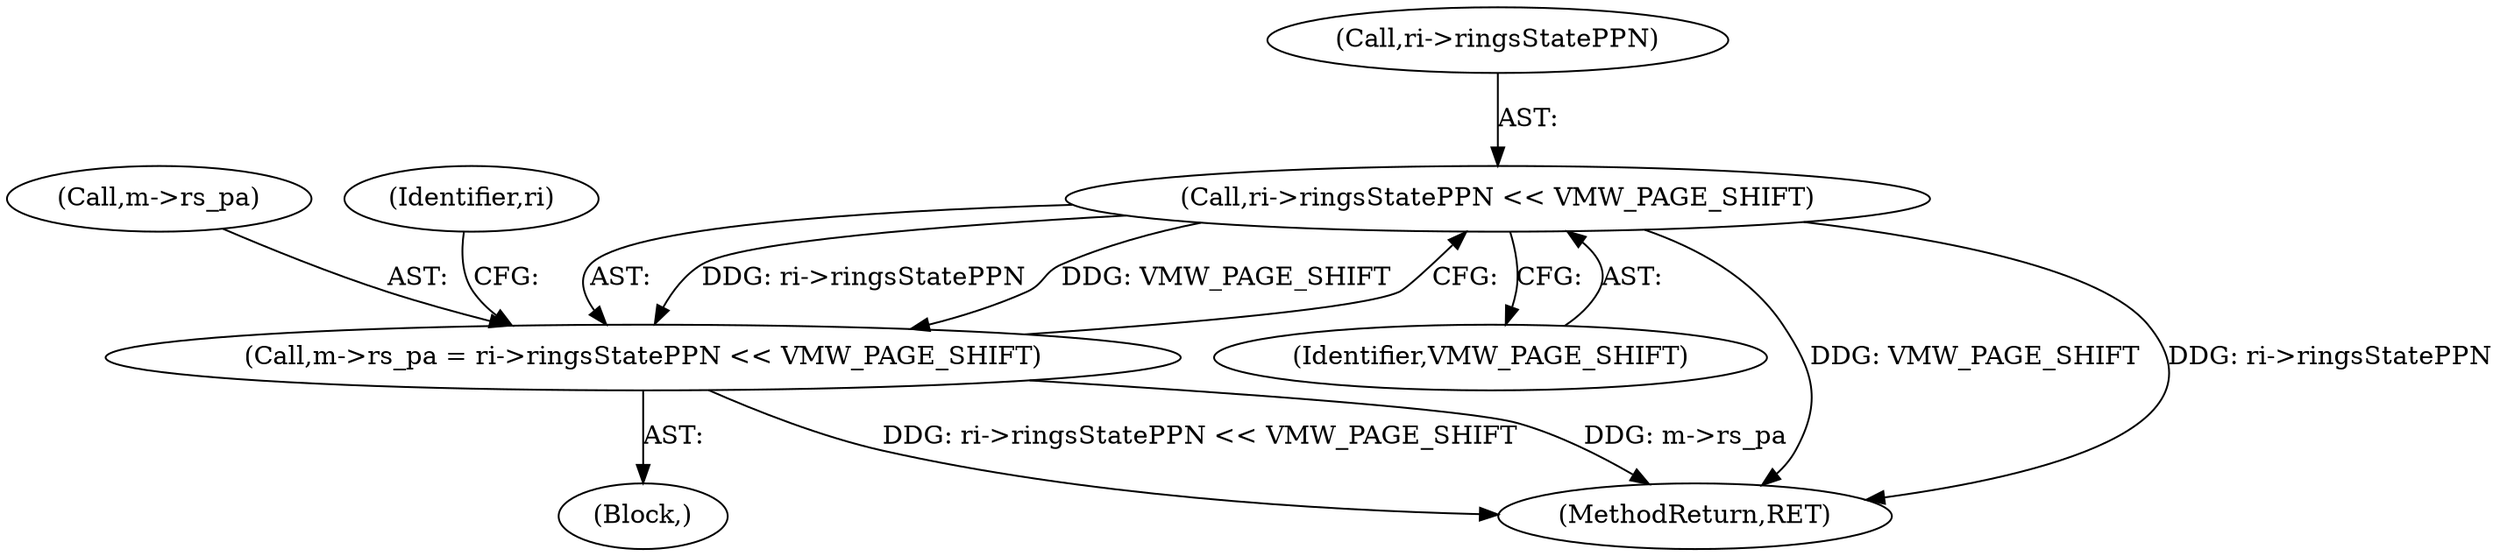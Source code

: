 digraph "0_qemu_7f61f4690dd153be98900a2a508b88989e692753@pointer" {
"1000113" [label="(Call,ri->ringsStatePPN << VMW_PAGE_SHIFT)"];
"1000109" [label="(Call,m->rs_pa = ri->ringsStatePPN << VMW_PAGE_SHIFT)"];
"1000109" [label="(Call,m->rs_pa = ri->ringsStatePPN << VMW_PAGE_SHIFT)"];
"1000103" [label="(Block,)"];
"1000110" [label="(Call,m->rs_pa)"];
"1000114" [label="(Call,ri->ringsStatePPN)"];
"1000113" [label="(Call,ri->ringsStatePPN << VMW_PAGE_SHIFT)"];
"1000122" [label="(Identifier,ri)"];
"1000117" [label="(Identifier,VMW_PAGE_SHIFT)"];
"1000154" [label="(MethodReturn,RET)"];
"1000113" -> "1000109"  [label="AST: "];
"1000113" -> "1000117"  [label="CFG: "];
"1000114" -> "1000113"  [label="AST: "];
"1000117" -> "1000113"  [label="AST: "];
"1000109" -> "1000113"  [label="CFG: "];
"1000113" -> "1000154"  [label="DDG: VMW_PAGE_SHIFT"];
"1000113" -> "1000154"  [label="DDG: ri->ringsStatePPN"];
"1000113" -> "1000109"  [label="DDG: ri->ringsStatePPN"];
"1000113" -> "1000109"  [label="DDG: VMW_PAGE_SHIFT"];
"1000109" -> "1000103"  [label="AST: "];
"1000110" -> "1000109"  [label="AST: "];
"1000122" -> "1000109"  [label="CFG: "];
"1000109" -> "1000154"  [label="DDG: ri->ringsStatePPN << VMW_PAGE_SHIFT"];
"1000109" -> "1000154"  [label="DDG: m->rs_pa"];
}
